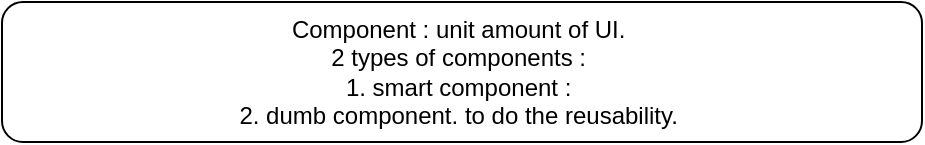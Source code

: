 <mxfile version="14.8.4" type="github" pages="2">
  <diagram id="K2p1Gg03RsohRuli_Zxr" name="Page-1">
    <mxGraphModel dx="782" dy="468" grid="1" gridSize="10" guides="1" tooltips="1" connect="1" arrows="1" fold="1" page="1" pageScale="1" pageWidth="850" pageHeight="1100" math="0" shadow="0">
      <root>
        <mxCell id="0" />
        <mxCell id="1" parent="0" />
        <mxCell id="-2xxfe4GZpgjKEHO3-6V-1" value="Component : unit amount of UI.&amp;nbsp;&lt;br&gt;2 types of components :&amp;nbsp;&lt;br&gt;1. smart component :&amp;nbsp;&lt;br&gt;2. dumb component. to do the reusability.&amp;nbsp;" style="rounded=1;whiteSpace=wrap;html=1;" vertex="1" parent="1">
          <mxGeometry x="62" y="100" width="460" height="70" as="geometry" />
        </mxCell>
      </root>
    </mxGraphModel>
  </diagram>
  <diagram id="fvP7hQdrlGyUCUqU5F9Y" name="HomePage">
    <mxGraphModel dx="1038" dy="613" grid="1" gridSize="10" guides="1" tooltips="1" connect="1" arrows="1" fold="1" page="1" pageScale="1" pageWidth="850" pageHeight="1100" math="0" shadow="0">
      <root>
        <mxCell id="bSQ3q1H7U0tl5dDUjRKu-0" />
        <mxCell id="bSQ3q1H7U0tl5dDUjRKu-1" parent="bSQ3q1H7U0tl5dDUjRKu-0" />
        <mxCell id="bSQ3q1H7U0tl5dDUjRKu-2" value="" style="rounded=1;whiteSpace=wrap;html=1;" vertex="1" parent="bSQ3q1H7U0tl5dDUjRKu-1">
          <mxGeometry x="160" y="90" width="400" height="390" as="geometry" />
        </mxCell>
        <mxCell id="bSQ3q1H7U0tl5dDUjRKu-3" value="Header" style="rounded=1;whiteSpace=wrap;html=1;" vertex="1" parent="bSQ3q1H7U0tl5dDUjRKu-1">
          <mxGeometry x="190" y="110" width="330" height="90" as="geometry" />
        </mxCell>
        <mxCell id="bSQ3q1H7U0tl5dDUjRKu-4" value="Landing" style="rounded=1;whiteSpace=wrap;html=1;" vertex="1" parent="bSQ3q1H7U0tl5dDUjRKu-1">
          <mxGeometry x="190" y="210" width="330" height="90" as="geometry" />
        </mxCell>
        <mxCell id="bSQ3q1H7U0tl5dDUjRKu-5" value="Footer" style="rounded=1;whiteSpace=wrap;html=1;" vertex="1" parent="bSQ3q1H7U0tl5dDUjRKu-1">
          <mxGeometry x="195" y="330" width="330" height="90" as="geometry" />
        </mxCell>
        <mxCell id="bSQ3q1H7U0tl5dDUjRKu-6" value="Layouting of ur application." style="rounded=1;whiteSpace=wrap;html=1;" vertex="1" parent="bSQ3q1H7U0tl5dDUjRKu-1">
          <mxGeometry x="30" y="40" width="120" height="60" as="geometry" />
        </mxCell>
        <mxCell id="bSQ3q1H7U0tl5dDUjRKu-9" value="" style="edgeStyle=orthogonalEdgeStyle;rounded=0;orthogonalLoop=1;jettySize=auto;html=1;" edge="1" parent="bSQ3q1H7U0tl5dDUjRKu-1" source="bSQ3q1H7U0tl5dDUjRKu-7" target="bSQ3q1H7U0tl5dDUjRKu-8">
          <mxGeometry relative="1" as="geometry" />
        </mxCell>
        <mxCell id="bSQ3q1H7U0tl5dDUjRKu-11" value="" style="edgeStyle=orthogonalEdgeStyle;rounded=0;orthogonalLoop=1;jettySize=auto;html=1;" edge="1" parent="bSQ3q1H7U0tl5dDUjRKu-1" source="bSQ3q1H7U0tl5dDUjRKu-7" target="bSQ3q1H7U0tl5dDUjRKu-10">
          <mxGeometry relative="1" as="geometry" />
        </mxCell>
        <mxCell id="bSQ3q1H7U0tl5dDUjRKu-7" value="To create a component" style="rounded=1;whiteSpace=wrap;html=1;" vertex="1" parent="bSQ3q1H7U0tl5dDUjRKu-1">
          <mxGeometry x="680" y="80" width="120" height="60" as="geometry" />
        </mxCell>
        <mxCell id="bSQ3q1H7U0tl5dDUjRKu-8" value="class based component" style="whiteSpace=wrap;html=1;rounded=1;" vertex="1" parent="bSQ3q1H7U0tl5dDUjRKu-1">
          <mxGeometry x="610" y="225" width="120" height="60" as="geometry" />
        </mxCell>
        <mxCell id="bSQ3q1H7U0tl5dDUjRKu-10" value="functional based component." style="whiteSpace=wrap;html=1;rounded=1;fillColor=#f8cecc;strokeColor=#b85450;" vertex="1" parent="bSQ3q1H7U0tl5dDUjRKu-1">
          <mxGeometry x="790" y="225" width="120" height="60" as="geometry" />
        </mxCell>
        <mxCell id="bSQ3q1H7U0tl5dDUjRKu-12" value="index.html" style="text;html=1;strokeColor=none;fillColor=none;align=center;verticalAlign=middle;whiteSpace=wrap;rounded=0;" vertex="1" parent="bSQ3q1H7U0tl5dDUjRKu-1">
          <mxGeometry x="440" y="500" width="40" height="20" as="geometry" />
        </mxCell>
        <mxCell id="bSQ3q1H7U0tl5dDUjRKu-13" value="App.js/App Component" style="text;html=1;strokeColor=none;fillColor=none;align=center;verticalAlign=middle;whiteSpace=wrap;rounded=0;" vertex="1" parent="bSQ3q1H7U0tl5dDUjRKu-1">
          <mxGeometry x="440" y="440" width="40" height="20" as="geometry" />
        </mxCell>
      </root>
    </mxGraphModel>
  </diagram>
</mxfile>
